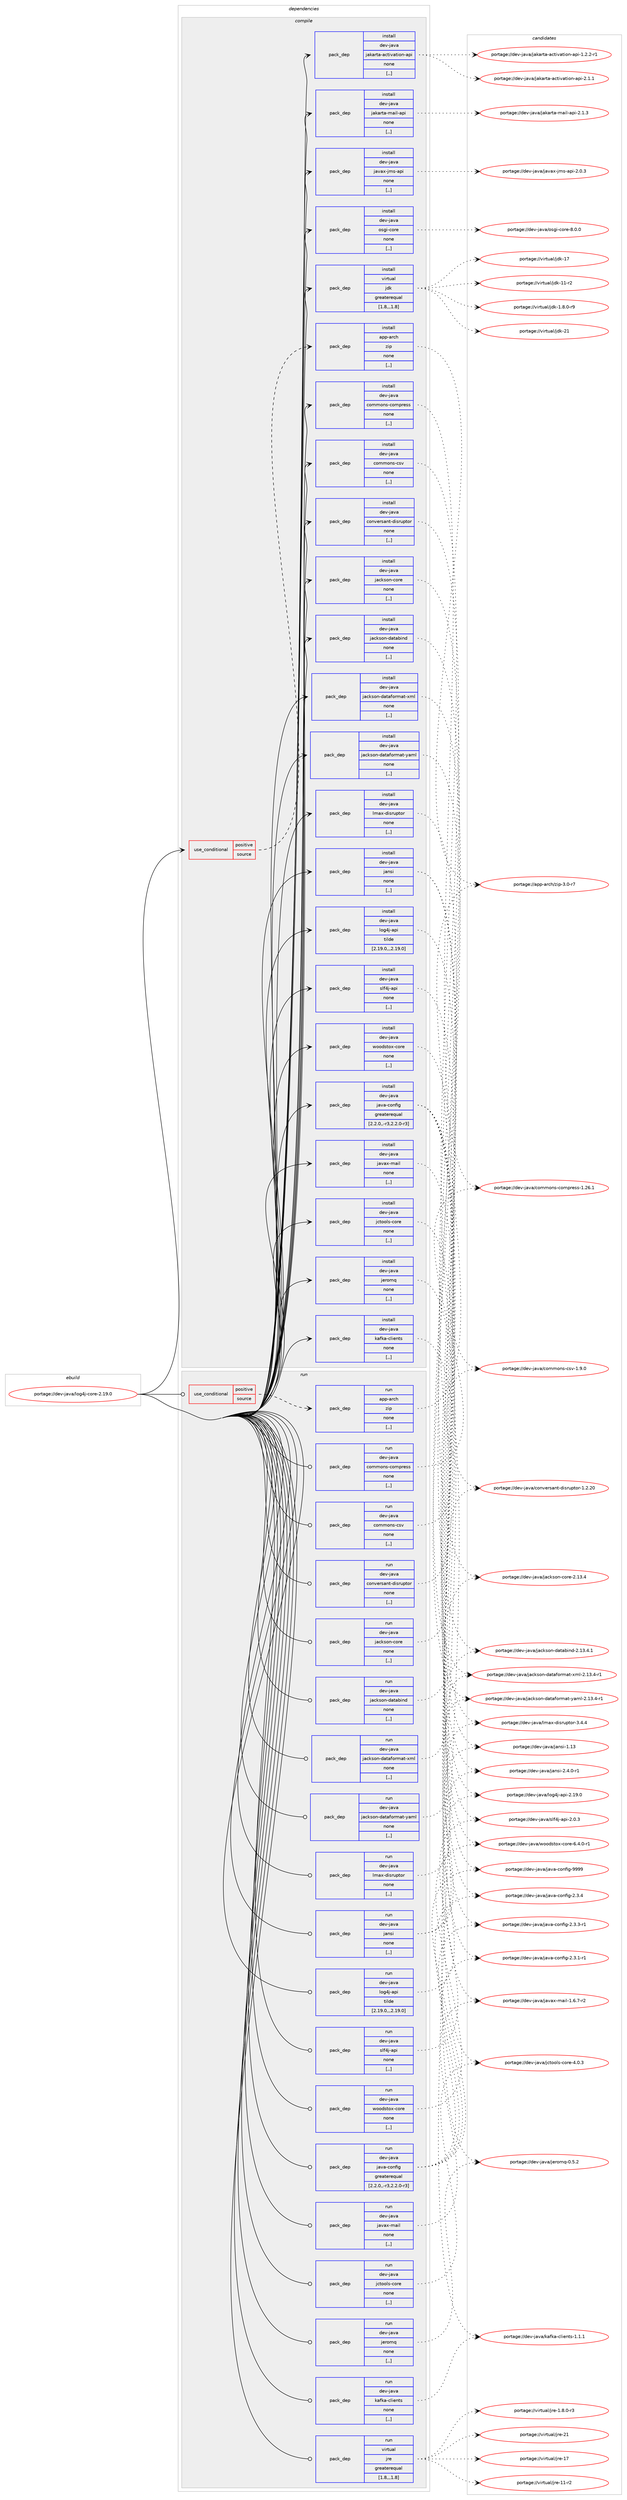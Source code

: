 digraph prolog {

# *************
# Graph options
# *************

newrank=true;
concentrate=true;
compound=true;
graph [rankdir=LR,fontname=Helvetica,fontsize=10,ranksep=1.5];#, ranksep=2.5, nodesep=0.2];
edge  [arrowhead=vee];
node  [fontname=Helvetica,fontsize=10];

# **********
# The ebuild
# **********

subgraph cluster_leftcol {
color=gray;
rank=same;
label=<<i>ebuild</i>>;
id [label="portage://dev-java/log4j-core-2.19.0", color=red, width=4, href="../dev-java/log4j-core-2.19.0.svg"];
}

# ****************
# The dependencies
# ****************

subgraph cluster_midcol {
color=gray;
label=<<i>dependencies</i>>;
subgraph cluster_compile {
fillcolor="#eeeeee";
style=filled;
label=<<i>compile</i>>;
subgraph cond22058 {
dependency95211 [label=<<TABLE BORDER="0" CELLBORDER="1" CELLSPACING="0" CELLPADDING="4"><TR><TD ROWSPAN="3" CELLPADDING="10">use_conditional</TD></TR><TR><TD>positive</TD></TR><TR><TD>source</TD></TR></TABLE>>, shape=none, color=red];
subgraph pack72108 {
dependency95212 [label=<<TABLE BORDER="0" CELLBORDER="1" CELLSPACING="0" CELLPADDING="4" WIDTH="220"><TR><TD ROWSPAN="6" CELLPADDING="30">pack_dep</TD></TR><TR><TD WIDTH="110">install</TD></TR><TR><TD>app-arch</TD></TR><TR><TD>zip</TD></TR><TR><TD>none</TD></TR><TR><TD>[,,]</TD></TR></TABLE>>, shape=none, color=blue];
}
dependency95211:e -> dependency95212:w [weight=20,style="dashed",arrowhead="vee"];
}
id:e -> dependency95211:w [weight=20,style="solid",arrowhead="vee"];
subgraph pack72109 {
dependency95213 [label=<<TABLE BORDER="0" CELLBORDER="1" CELLSPACING="0" CELLPADDING="4" WIDTH="220"><TR><TD ROWSPAN="6" CELLPADDING="30">pack_dep</TD></TR><TR><TD WIDTH="110">install</TD></TR><TR><TD>dev-java</TD></TR><TR><TD>commons-compress</TD></TR><TR><TD>none</TD></TR><TR><TD>[,,]</TD></TR></TABLE>>, shape=none, color=blue];
}
id:e -> dependency95213:w [weight=20,style="solid",arrowhead="vee"];
subgraph pack72110 {
dependency95214 [label=<<TABLE BORDER="0" CELLBORDER="1" CELLSPACING="0" CELLPADDING="4" WIDTH="220"><TR><TD ROWSPAN="6" CELLPADDING="30">pack_dep</TD></TR><TR><TD WIDTH="110">install</TD></TR><TR><TD>dev-java</TD></TR><TR><TD>commons-csv</TD></TR><TR><TD>none</TD></TR><TR><TD>[,,]</TD></TR></TABLE>>, shape=none, color=blue];
}
id:e -> dependency95214:w [weight=20,style="solid",arrowhead="vee"];
subgraph pack72111 {
dependency95215 [label=<<TABLE BORDER="0" CELLBORDER="1" CELLSPACING="0" CELLPADDING="4" WIDTH="220"><TR><TD ROWSPAN="6" CELLPADDING="30">pack_dep</TD></TR><TR><TD WIDTH="110">install</TD></TR><TR><TD>dev-java</TD></TR><TR><TD>conversant-disruptor</TD></TR><TR><TD>none</TD></TR><TR><TD>[,,]</TD></TR></TABLE>>, shape=none, color=blue];
}
id:e -> dependency95215:w [weight=20,style="solid",arrowhead="vee"];
subgraph pack72112 {
dependency95216 [label=<<TABLE BORDER="0" CELLBORDER="1" CELLSPACING="0" CELLPADDING="4" WIDTH="220"><TR><TD ROWSPAN="6" CELLPADDING="30">pack_dep</TD></TR><TR><TD WIDTH="110">install</TD></TR><TR><TD>dev-java</TD></TR><TR><TD>jackson-core</TD></TR><TR><TD>none</TD></TR><TR><TD>[,,]</TD></TR></TABLE>>, shape=none, color=blue];
}
id:e -> dependency95216:w [weight=20,style="solid",arrowhead="vee"];
subgraph pack72113 {
dependency95217 [label=<<TABLE BORDER="0" CELLBORDER="1" CELLSPACING="0" CELLPADDING="4" WIDTH="220"><TR><TD ROWSPAN="6" CELLPADDING="30">pack_dep</TD></TR><TR><TD WIDTH="110">install</TD></TR><TR><TD>dev-java</TD></TR><TR><TD>jackson-databind</TD></TR><TR><TD>none</TD></TR><TR><TD>[,,]</TD></TR></TABLE>>, shape=none, color=blue];
}
id:e -> dependency95217:w [weight=20,style="solid",arrowhead="vee"];
subgraph pack72114 {
dependency95218 [label=<<TABLE BORDER="0" CELLBORDER="1" CELLSPACING="0" CELLPADDING="4" WIDTH="220"><TR><TD ROWSPAN="6" CELLPADDING="30">pack_dep</TD></TR><TR><TD WIDTH="110">install</TD></TR><TR><TD>dev-java</TD></TR><TR><TD>jackson-dataformat-xml</TD></TR><TR><TD>none</TD></TR><TR><TD>[,,]</TD></TR></TABLE>>, shape=none, color=blue];
}
id:e -> dependency95218:w [weight=20,style="solid",arrowhead="vee"];
subgraph pack72115 {
dependency95219 [label=<<TABLE BORDER="0" CELLBORDER="1" CELLSPACING="0" CELLPADDING="4" WIDTH="220"><TR><TD ROWSPAN="6" CELLPADDING="30">pack_dep</TD></TR><TR><TD WIDTH="110">install</TD></TR><TR><TD>dev-java</TD></TR><TR><TD>jackson-dataformat-yaml</TD></TR><TR><TD>none</TD></TR><TR><TD>[,,]</TD></TR></TABLE>>, shape=none, color=blue];
}
id:e -> dependency95219:w [weight=20,style="solid",arrowhead="vee"];
subgraph pack72116 {
dependency95220 [label=<<TABLE BORDER="0" CELLBORDER="1" CELLSPACING="0" CELLPADDING="4" WIDTH="220"><TR><TD ROWSPAN="6" CELLPADDING="30">pack_dep</TD></TR><TR><TD WIDTH="110">install</TD></TR><TR><TD>dev-java</TD></TR><TR><TD>jakarta-activation-api</TD></TR><TR><TD>none</TD></TR><TR><TD>[,,]</TD></TR></TABLE>>, shape=none, color=blue];
}
id:e -> dependency95220:w [weight=20,style="solid",arrowhead="vee"];
subgraph pack72117 {
dependency95221 [label=<<TABLE BORDER="0" CELLBORDER="1" CELLSPACING="0" CELLPADDING="4" WIDTH="220"><TR><TD ROWSPAN="6" CELLPADDING="30">pack_dep</TD></TR><TR><TD WIDTH="110">install</TD></TR><TR><TD>dev-java</TD></TR><TR><TD>jakarta-mail-api</TD></TR><TR><TD>none</TD></TR><TR><TD>[,,]</TD></TR></TABLE>>, shape=none, color=blue];
}
id:e -> dependency95221:w [weight=20,style="solid",arrowhead="vee"];
subgraph pack72118 {
dependency95222 [label=<<TABLE BORDER="0" CELLBORDER="1" CELLSPACING="0" CELLPADDING="4" WIDTH="220"><TR><TD ROWSPAN="6" CELLPADDING="30">pack_dep</TD></TR><TR><TD WIDTH="110">install</TD></TR><TR><TD>dev-java</TD></TR><TR><TD>jansi</TD></TR><TR><TD>none</TD></TR><TR><TD>[,,]</TD></TR></TABLE>>, shape=none, color=blue];
}
id:e -> dependency95222:w [weight=20,style="solid",arrowhead="vee"];
subgraph pack72119 {
dependency95223 [label=<<TABLE BORDER="0" CELLBORDER="1" CELLSPACING="0" CELLPADDING="4" WIDTH="220"><TR><TD ROWSPAN="6" CELLPADDING="30">pack_dep</TD></TR><TR><TD WIDTH="110">install</TD></TR><TR><TD>dev-java</TD></TR><TR><TD>java-config</TD></TR><TR><TD>greaterequal</TD></TR><TR><TD>[2.2.0,,-r3,2.2.0-r3]</TD></TR></TABLE>>, shape=none, color=blue];
}
id:e -> dependency95223:w [weight=20,style="solid",arrowhead="vee"];
subgraph pack72120 {
dependency95224 [label=<<TABLE BORDER="0" CELLBORDER="1" CELLSPACING="0" CELLPADDING="4" WIDTH="220"><TR><TD ROWSPAN="6" CELLPADDING="30">pack_dep</TD></TR><TR><TD WIDTH="110">install</TD></TR><TR><TD>dev-java</TD></TR><TR><TD>javax-jms-api</TD></TR><TR><TD>none</TD></TR><TR><TD>[,,]</TD></TR></TABLE>>, shape=none, color=blue];
}
id:e -> dependency95224:w [weight=20,style="solid",arrowhead="vee"];
subgraph pack72121 {
dependency95225 [label=<<TABLE BORDER="0" CELLBORDER="1" CELLSPACING="0" CELLPADDING="4" WIDTH="220"><TR><TD ROWSPAN="6" CELLPADDING="30">pack_dep</TD></TR><TR><TD WIDTH="110">install</TD></TR><TR><TD>dev-java</TD></TR><TR><TD>javax-mail</TD></TR><TR><TD>none</TD></TR><TR><TD>[,,]</TD></TR></TABLE>>, shape=none, color=blue];
}
id:e -> dependency95225:w [weight=20,style="solid",arrowhead="vee"];
subgraph pack72122 {
dependency95226 [label=<<TABLE BORDER="0" CELLBORDER="1" CELLSPACING="0" CELLPADDING="4" WIDTH="220"><TR><TD ROWSPAN="6" CELLPADDING="30">pack_dep</TD></TR><TR><TD WIDTH="110">install</TD></TR><TR><TD>dev-java</TD></TR><TR><TD>jctools-core</TD></TR><TR><TD>none</TD></TR><TR><TD>[,,]</TD></TR></TABLE>>, shape=none, color=blue];
}
id:e -> dependency95226:w [weight=20,style="solid",arrowhead="vee"];
subgraph pack72123 {
dependency95227 [label=<<TABLE BORDER="0" CELLBORDER="1" CELLSPACING="0" CELLPADDING="4" WIDTH="220"><TR><TD ROWSPAN="6" CELLPADDING="30">pack_dep</TD></TR><TR><TD WIDTH="110">install</TD></TR><TR><TD>dev-java</TD></TR><TR><TD>jeromq</TD></TR><TR><TD>none</TD></TR><TR><TD>[,,]</TD></TR></TABLE>>, shape=none, color=blue];
}
id:e -> dependency95227:w [weight=20,style="solid",arrowhead="vee"];
subgraph pack72124 {
dependency95228 [label=<<TABLE BORDER="0" CELLBORDER="1" CELLSPACING="0" CELLPADDING="4" WIDTH="220"><TR><TD ROWSPAN="6" CELLPADDING="30">pack_dep</TD></TR><TR><TD WIDTH="110">install</TD></TR><TR><TD>dev-java</TD></TR><TR><TD>kafka-clients</TD></TR><TR><TD>none</TD></TR><TR><TD>[,,]</TD></TR></TABLE>>, shape=none, color=blue];
}
id:e -> dependency95228:w [weight=20,style="solid",arrowhead="vee"];
subgraph pack72125 {
dependency95229 [label=<<TABLE BORDER="0" CELLBORDER="1" CELLSPACING="0" CELLPADDING="4" WIDTH="220"><TR><TD ROWSPAN="6" CELLPADDING="30">pack_dep</TD></TR><TR><TD WIDTH="110">install</TD></TR><TR><TD>dev-java</TD></TR><TR><TD>lmax-disruptor</TD></TR><TR><TD>none</TD></TR><TR><TD>[,,]</TD></TR></TABLE>>, shape=none, color=blue];
}
id:e -> dependency95229:w [weight=20,style="solid",arrowhead="vee"];
subgraph pack72126 {
dependency95230 [label=<<TABLE BORDER="0" CELLBORDER="1" CELLSPACING="0" CELLPADDING="4" WIDTH="220"><TR><TD ROWSPAN="6" CELLPADDING="30">pack_dep</TD></TR><TR><TD WIDTH="110">install</TD></TR><TR><TD>dev-java</TD></TR><TR><TD>log4j-api</TD></TR><TR><TD>tilde</TD></TR><TR><TD>[2.19.0,,,2.19.0]</TD></TR></TABLE>>, shape=none, color=blue];
}
id:e -> dependency95230:w [weight=20,style="solid",arrowhead="vee"];
subgraph pack72127 {
dependency95231 [label=<<TABLE BORDER="0" CELLBORDER="1" CELLSPACING="0" CELLPADDING="4" WIDTH="220"><TR><TD ROWSPAN="6" CELLPADDING="30">pack_dep</TD></TR><TR><TD WIDTH="110">install</TD></TR><TR><TD>dev-java</TD></TR><TR><TD>osgi-core</TD></TR><TR><TD>none</TD></TR><TR><TD>[,,]</TD></TR></TABLE>>, shape=none, color=blue];
}
id:e -> dependency95231:w [weight=20,style="solid",arrowhead="vee"];
subgraph pack72128 {
dependency95232 [label=<<TABLE BORDER="0" CELLBORDER="1" CELLSPACING="0" CELLPADDING="4" WIDTH="220"><TR><TD ROWSPAN="6" CELLPADDING="30">pack_dep</TD></TR><TR><TD WIDTH="110">install</TD></TR><TR><TD>dev-java</TD></TR><TR><TD>slf4j-api</TD></TR><TR><TD>none</TD></TR><TR><TD>[,,]</TD></TR></TABLE>>, shape=none, color=blue];
}
id:e -> dependency95232:w [weight=20,style="solid",arrowhead="vee"];
subgraph pack72129 {
dependency95233 [label=<<TABLE BORDER="0" CELLBORDER="1" CELLSPACING="0" CELLPADDING="4" WIDTH="220"><TR><TD ROWSPAN="6" CELLPADDING="30">pack_dep</TD></TR><TR><TD WIDTH="110">install</TD></TR><TR><TD>dev-java</TD></TR><TR><TD>woodstox-core</TD></TR><TR><TD>none</TD></TR><TR><TD>[,,]</TD></TR></TABLE>>, shape=none, color=blue];
}
id:e -> dependency95233:w [weight=20,style="solid",arrowhead="vee"];
subgraph pack72130 {
dependency95234 [label=<<TABLE BORDER="0" CELLBORDER="1" CELLSPACING="0" CELLPADDING="4" WIDTH="220"><TR><TD ROWSPAN="6" CELLPADDING="30">pack_dep</TD></TR><TR><TD WIDTH="110">install</TD></TR><TR><TD>virtual</TD></TR><TR><TD>jdk</TD></TR><TR><TD>greaterequal</TD></TR><TR><TD>[1.8,,,1.8]</TD></TR></TABLE>>, shape=none, color=blue];
}
id:e -> dependency95234:w [weight=20,style="solid",arrowhead="vee"];
}
subgraph cluster_compileandrun {
fillcolor="#eeeeee";
style=filled;
label=<<i>compile and run</i>>;
}
subgraph cluster_run {
fillcolor="#eeeeee";
style=filled;
label=<<i>run</i>>;
subgraph cond22059 {
dependency95235 [label=<<TABLE BORDER="0" CELLBORDER="1" CELLSPACING="0" CELLPADDING="4"><TR><TD ROWSPAN="3" CELLPADDING="10">use_conditional</TD></TR><TR><TD>positive</TD></TR><TR><TD>source</TD></TR></TABLE>>, shape=none, color=red];
subgraph pack72131 {
dependency95236 [label=<<TABLE BORDER="0" CELLBORDER="1" CELLSPACING="0" CELLPADDING="4" WIDTH="220"><TR><TD ROWSPAN="6" CELLPADDING="30">pack_dep</TD></TR><TR><TD WIDTH="110">run</TD></TR><TR><TD>app-arch</TD></TR><TR><TD>zip</TD></TR><TR><TD>none</TD></TR><TR><TD>[,,]</TD></TR></TABLE>>, shape=none, color=blue];
}
dependency95235:e -> dependency95236:w [weight=20,style="dashed",arrowhead="vee"];
}
id:e -> dependency95235:w [weight=20,style="solid",arrowhead="odot"];
subgraph pack72132 {
dependency95237 [label=<<TABLE BORDER="0" CELLBORDER="1" CELLSPACING="0" CELLPADDING="4" WIDTH="220"><TR><TD ROWSPAN="6" CELLPADDING="30">pack_dep</TD></TR><TR><TD WIDTH="110">run</TD></TR><TR><TD>dev-java</TD></TR><TR><TD>commons-compress</TD></TR><TR><TD>none</TD></TR><TR><TD>[,,]</TD></TR></TABLE>>, shape=none, color=blue];
}
id:e -> dependency95237:w [weight=20,style="solid",arrowhead="odot"];
subgraph pack72133 {
dependency95238 [label=<<TABLE BORDER="0" CELLBORDER="1" CELLSPACING="0" CELLPADDING="4" WIDTH="220"><TR><TD ROWSPAN="6" CELLPADDING="30">pack_dep</TD></TR><TR><TD WIDTH="110">run</TD></TR><TR><TD>dev-java</TD></TR><TR><TD>commons-csv</TD></TR><TR><TD>none</TD></TR><TR><TD>[,,]</TD></TR></TABLE>>, shape=none, color=blue];
}
id:e -> dependency95238:w [weight=20,style="solid",arrowhead="odot"];
subgraph pack72134 {
dependency95239 [label=<<TABLE BORDER="0" CELLBORDER="1" CELLSPACING="0" CELLPADDING="4" WIDTH="220"><TR><TD ROWSPAN="6" CELLPADDING="30">pack_dep</TD></TR><TR><TD WIDTH="110">run</TD></TR><TR><TD>dev-java</TD></TR><TR><TD>conversant-disruptor</TD></TR><TR><TD>none</TD></TR><TR><TD>[,,]</TD></TR></TABLE>>, shape=none, color=blue];
}
id:e -> dependency95239:w [weight=20,style="solid",arrowhead="odot"];
subgraph pack72135 {
dependency95240 [label=<<TABLE BORDER="0" CELLBORDER="1" CELLSPACING="0" CELLPADDING="4" WIDTH="220"><TR><TD ROWSPAN="6" CELLPADDING="30">pack_dep</TD></TR><TR><TD WIDTH="110">run</TD></TR><TR><TD>dev-java</TD></TR><TR><TD>jackson-core</TD></TR><TR><TD>none</TD></TR><TR><TD>[,,]</TD></TR></TABLE>>, shape=none, color=blue];
}
id:e -> dependency95240:w [weight=20,style="solid",arrowhead="odot"];
subgraph pack72136 {
dependency95241 [label=<<TABLE BORDER="0" CELLBORDER="1" CELLSPACING="0" CELLPADDING="4" WIDTH="220"><TR><TD ROWSPAN="6" CELLPADDING="30">pack_dep</TD></TR><TR><TD WIDTH="110">run</TD></TR><TR><TD>dev-java</TD></TR><TR><TD>jackson-databind</TD></TR><TR><TD>none</TD></TR><TR><TD>[,,]</TD></TR></TABLE>>, shape=none, color=blue];
}
id:e -> dependency95241:w [weight=20,style="solid",arrowhead="odot"];
subgraph pack72137 {
dependency95242 [label=<<TABLE BORDER="0" CELLBORDER="1" CELLSPACING="0" CELLPADDING="4" WIDTH="220"><TR><TD ROWSPAN="6" CELLPADDING="30">pack_dep</TD></TR><TR><TD WIDTH="110">run</TD></TR><TR><TD>dev-java</TD></TR><TR><TD>jackson-dataformat-xml</TD></TR><TR><TD>none</TD></TR><TR><TD>[,,]</TD></TR></TABLE>>, shape=none, color=blue];
}
id:e -> dependency95242:w [weight=20,style="solid",arrowhead="odot"];
subgraph pack72138 {
dependency95243 [label=<<TABLE BORDER="0" CELLBORDER="1" CELLSPACING="0" CELLPADDING="4" WIDTH="220"><TR><TD ROWSPAN="6" CELLPADDING="30">pack_dep</TD></TR><TR><TD WIDTH="110">run</TD></TR><TR><TD>dev-java</TD></TR><TR><TD>jackson-dataformat-yaml</TD></TR><TR><TD>none</TD></TR><TR><TD>[,,]</TD></TR></TABLE>>, shape=none, color=blue];
}
id:e -> dependency95243:w [weight=20,style="solid",arrowhead="odot"];
subgraph pack72139 {
dependency95244 [label=<<TABLE BORDER="0" CELLBORDER="1" CELLSPACING="0" CELLPADDING="4" WIDTH="220"><TR><TD ROWSPAN="6" CELLPADDING="30">pack_dep</TD></TR><TR><TD WIDTH="110">run</TD></TR><TR><TD>dev-java</TD></TR><TR><TD>jansi</TD></TR><TR><TD>none</TD></TR><TR><TD>[,,]</TD></TR></TABLE>>, shape=none, color=blue];
}
id:e -> dependency95244:w [weight=20,style="solid",arrowhead="odot"];
subgraph pack72140 {
dependency95245 [label=<<TABLE BORDER="0" CELLBORDER="1" CELLSPACING="0" CELLPADDING="4" WIDTH="220"><TR><TD ROWSPAN="6" CELLPADDING="30">pack_dep</TD></TR><TR><TD WIDTH="110">run</TD></TR><TR><TD>dev-java</TD></TR><TR><TD>java-config</TD></TR><TR><TD>greaterequal</TD></TR><TR><TD>[2.2.0,,-r3,2.2.0-r3]</TD></TR></TABLE>>, shape=none, color=blue];
}
id:e -> dependency95245:w [weight=20,style="solid",arrowhead="odot"];
subgraph pack72141 {
dependency95246 [label=<<TABLE BORDER="0" CELLBORDER="1" CELLSPACING="0" CELLPADDING="4" WIDTH="220"><TR><TD ROWSPAN="6" CELLPADDING="30">pack_dep</TD></TR><TR><TD WIDTH="110">run</TD></TR><TR><TD>dev-java</TD></TR><TR><TD>javax-mail</TD></TR><TR><TD>none</TD></TR><TR><TD>[,,]</TD></TR></TABLE>>, shape=none, color=blue];
}
id:e -> dependency95246:w [weight=20,style="solid",arrowhead="odot"];
subgraph pack72142 {
dependency95247 [label=<<TABLE BORDER="0" CELLBORDER="1" CELLSPACING="0" CELLPADDING="4" WIDTH="220"><TR><TD ROWSPAN="6" CELLPADDING="30">pack_dep</TD></TR><TR><TD WIDTH="110">run</TD></TR><TR><TD>dev-java</TD></TR><TR><TD>jctools-core</TD></TR><TR><TD>none</TD></TR><TR><TD>[,,]</TD></TR></TABLE>>, shape=none, color=blue];
}
id:e -> dependency95247:w [weight=20,style="solid",arrowhead="odot"];
subgraph pack72143 {
dependency95248 [label=<<TABLE BORDER="0" CELLBORDER="1" CELLSPACING="0" CELLPADDING="4" WIDTH="220"><TR><TD ROWSPAN="6" CELLPADDING="30">pack_dep</TD></TR><TR><TD WIDTH="110">run</TD></TR><TR><TD>dev-java</TD></TR><TR><TD>jeromq</TD></TR><TR><TD>none</TD></TR><TR><TD>[,,]</TD></TR></TABLE>>, shape=none, color=blue];
}
id:e -> dependency95248:w [weight=20,style="solid",arrowhead="odot"];
subgraph pack72144 {
dependency95249 [label=<<TABLE BORDER="0" CELLBORDER="1" CELLSPACING="0" CELLPADDING="4" WIDTH="220"><TR><TD ROWSPAN="6" CELLPADDING="30">pack_dep</TD></TR><TR><TD WIDTH="110">run</TD></TR><TR><TD>dev-java</TD></TR><TR><TD>kafka-clients</TD></TR><TR><TD>none</TD></TR><TR><TD>[,,]</TD></TR></TABLE>>, shape=none, color=blue];
}
id:e -> dependency95249:w [weight=20,style="solid",arrowhead="odot"];
subgraph pack72145 {
dependency95250 [label=<<TABLE BORDER="0" CELLBORDER="1" CELLSPACING="0" CELLPADDING="4" WIDTH="220"><TR><TD ROWSPAN="6" CELLPADDING="30">pack_dep</TD></TR><TR><TD WIDTH="110">run</TD></TR><TR><TD>dev-java</TD></TR><TR><TD>lmax-disruptor</TD></TR><TR><TD>none</TD></TR><TR><TD>[,,]</TD></TR></TABLE>>, shape=none, color=blue];
}
id:e -> dependency95250:w [weight=20,style="solid",arrowhead="odot"];
subgraph pack72146 {
dependency95251 [label=<<TABLE BORDER="0" CELLBORDER="1" CELLSPACING="0" CELLPADDING="4" WIDTH="220"><TR><TD ROWSPAN="6" CELLPADDING="30">pack_dep</TD></TR><TR><TD WIDTH="110">run</TD></TR><TR><TD>dev-java</TD></TR><TR><TD>log4j-api</TD></TR><TR><TD>tilde</TD></TR><TR><TD>[2.19.0,,,2.19.0]</TD></TR></TABLE>>, shape=none, color=blue];
}
id:e -> dependency95251:w [weight=20,style="solid",arrowhead="odot"];
subgraph pack72147 {
dependency95252 [label=<<TABLE BORDER="0" CELLBORDER="1" CELLSPACING="0" CELLPADDING="4" WIDTH="220"><TR><TD ROWSPAN="6" CELLPADDING="30">pack_dep</TD></TR><TR><TD WIDTH="110">run</TD></TR><TR><TD>dev-java</TD></TR><TR><TD>slf4j-api</TD></TR><TR><TD>none</TD></TR><TR><TD>[,,]</TD></TR></TABLE>>, shape=none, color=blue];
}
id:e -> dependency95252:w [weight=20,style="solid",arrowhead="odot"];
subgraph pack72148 {
dependency95253 [label=<<TABLE BORDER="0" CELLBORDER="1" CELLSPACING="0" CELLPADDING="4" WIDTH="220"><TR><TD ROWSPAN="6" CELLPADDING="30">pack_dep</TD></TR><TR><TD WIDTH="110">run</TD></TR><TR><TD>dev-java</TD></TR><TR><TD>woodstox-core</TD></TR><TR><TD>none</TD></TR><TR><TD>[,,]</TD></TR></TABLE>>, shape=none, color=blue];
}
id:e -> dependency95253:w [weight=20,style="solid",arrowhead="odot"];
subgraph pack72149 {
dependency95254 [label=<<TABLE BORDER="0" CELLBORDER="1" CELLSPACING="0" CELLPADDING="4" WIDTH="220"><TR><TD ROWSPAN="6" CELLPADDING="30">pack_dep</TD></TR><TR><TD WIDTH="110">run</TD></TR><TR><TD>virtual</TD></TR><TR><TD>jre</TD></TR><TR><TD>greaterequal</TD></TR><TR><TD>[1.8,,,1.8]</TD></TR></TABLE>>, shape=none, color=blue];
}
id:e -> dependency95254:w [weight=20,style="solid",arrowhead="odot"];
}
}

# **************
# The candidates
# **************

subgraph cluster_choices {
rank=same;
color=gray;
label=<<i>candidates</i>>;

subgraph choice72108 {
color=black;
nodesep=1;
choice9711211245971149910447122105112455146484511455 [label="portage://app-arch/zip-3.0-r7", color=red, width=4,href="../app-arch/zip-3.0-r7.svg"];
dependency95212:e -> choice9711211245971149910447122105112455146484511455:w [style=dotted,weight="100"];
}
subgraph choice72109 {
color=black;
nodesep=1;
choice1001011184510697118974799111109109111110115459911110911211410111511545494650544649 [label="portage://dev-java/commons-compress-1.26.1", color=red, width=4,href="../dev-java/commons-compress-1.26.1.svg"];
dependency95213:e -> choice1001011184510697118974799111109109111110115459911110911211410111511545494650544649:w [style=dotted,weight="100"];
}
subgraph choice72110 {
color=black;
nodesep=1;
choice10010111845106971189747991111091091111101154599115118454946574648 [label="portage://dev-java/commons-csv-1.9.0", color=red, width=4,href="../dev-java/commons-csv-1.9.0.svg"];
dependency95214:e -> choice10010111845106971189747991111091091111101154599115118454946574648:w [style=dotted,weight="100"];
}
subgraph choice72111 {
color=black;
nodesep=1;
choice1001011184510697118974799111110118101114115971101164510010511511411711211611111445494650465048 [label="portage://dev-java/conversant-disruptor-1.2.20", color=red, width=4,href="../dev-java/conversant-disruptor-1.2.20.svg"];
dependency95215:e -> choice1001011184510697118974799111110118101114115971101164510010511511411711211611111445494650465048:w [style=dotted,weight="100"];
}
subgraph choice72112 {
color=black;
nodesep=1;
choice100101118451069711897471069799107115111110459911111410145504649514652 [label="portage://dev-java/jackson-core-2.13.4", color=red, width=4,href="../dev-java/jackson-core-2.13.4.svg"];
dependency95216:e -> choice100101118451069711897471069799107115111110459911111410145504649514652:w [style=dotted,weight="100"];
}
subgraph choice72113 {
color=black;
nodesep=1;
choice10010111845106971189747106979910711511111045100971169798105110100455046495146524649 [label="portage://dev-java/jackson-databind-2.13.4.1", color=red, width=4,href="../dev-java/jackson-databind-2.13.4.1.svg"];
dependency95217:e -> choice10010111845106971189747106979910711511111045100971169798105110100455046495146524649:w [style=dotted,weight="100"];
}
subgraph choice72114 {
color=black;
nodesep=1;
choice1001011184510697118974710697991071151111104510097116971021111141099711645120109108455046495146524511449 [label="portage://dev-java/jackson-dataformat-xml-2.13.4-r1", color=red, width=4,href="../dev-java/jackson-dataformat-xml-2.13.4-r1.svg"];
dependency95218:e -> choice1001011184510697118974710697991071151111104510097116971021111141099711645120109108455046495146524511449:w [style=dotted,weight="100"];
}
subgraph choice72115 {
color=black;
nodesep=1;
choice100101118451069711897471069799107115111110451009711697102111114109971164512197109108455046495146524511449 [label="portage://dev-java/jackson-dataformat-yaml-2.13.4-r1", color=red, width=4,href="../dev-java/jackson-dataformat-yaml-2.13.4-r1.svg"];
dependency95219:e -> choice100101118451069711897471069799107115111110451009711697102111114109971164512197109108455046495146524511449:w [style=dotted,weight="100"];
}
subgraph choice72116 {
color=black;
nodesep=1;
choice10010111845106971189747106971079711411697459799116105118971161051111104597112105455046494649 [label="portage://dev-java/jakarta-activation-api-2.1.1", color=red, width=4,href="../dev-java/jakarta-activation-api-2.1.1.svg"];
choice100101118451069711897471069710797114116974597991161051189711610511111045971121054549465046504511449 [label="portage://dev-java/jakarta-activation-api-1.2.2-r1", color=red, width=4,href="../dev-java/jakarta-activation-api-1.2.2-r1.svg"];
dependency95220:e -> choice10010111845106971189747106971079711411697459799116105118971161051111104597112105455046494649:w [style=dotted,weight="100"];
dependency95220:e -> choice100101118451069711897471069710797114116974597991161051189711610511111045971121054549465046504511449:w [style=dotted,weight="100"];
}
subgraph choice72117 {
color=black;
nodesep=1;
choice1001011184510697118974710697107971141169745109971051084597112105455046494651 [label="portage://dev-java/jakarta-mail-api-2.1.3", color=red, width=4,href="../dev-java/jakarta-mail-api-2.1.3.svg"];
dependency95221:e -> choice1001011184510697118974710697107971141169745109971051084597112105455046494651:w [style=dotted,weight="100"];
}
subgraph choice72118 {
color=black;
nodesep=1;
choice10010111845106971189747106971101151054550465246484511449 [label="portage://dev-java/jansi-2.4.0-r1", color=red, width=4,href="../dev-java/jansi-2.4.0-r1.svg"];
choice10010111845106971189747106971101151054549464951 [label="portage://dev-java/jansi-1.13", color=red, width=4,href="../dev-java/jansi-1.13.svg"];
dependency95222:e -> choice10010111845106971189747106971101151054550465246484511449:w [style=dotted,weight="100"];
dependency95222:e -> choice10010111845106971189747106971101151054549464951:w [style=dotted,weight="100"];
}
subgraph choice72119 {
color=black;
nodesep=1;
choice10010111845106971189747106971189745991111101021051034557575757 [label="portage://dev-java/java-config-9999", color=red, width=4,href="../dev-java/java-config-9999.svg"];
choice1001011184510697118974710697118974599111110102105103455046514652 [label="portage://dev-java/java-config-2.3.4", color=red, width=4,href="../dev-java/java-config-2.3.4.svg"];
choice10010111845106971189747106971189745991111101021051034550465146514511449 [label="portage://dev-java/java-config-2.3.3-r1", color=red, width=4,href="../dev-java/java-config-2.3.3-r1.svg"];
choice10010111845106971189747106971189745991111101021051034550465146494511449 [label="portage://dev-java/java-config-2.3.1-r1", color=red, width=4,href="../dev-java/java-config-2.3.1-r1.svg"];
dependency95223:e -> choice10010111845106971189747106971189745991111101021051034557575757:w [style=dotted,weight="100"];
dependency95223:e -> choice1001011184510697118974710697118974599111110102105103455046514652:w [style=dotted,weight="100"];
dependency95223:e -> choice10010111845106971189747106971189745991111101021051034550465146514511449:w [style=dotted,weight="100"];
dependency95223:e -> choice10010111845106971189747106971189745991111101021051034550465146494511449:w [style=dotted,weight="100"];
}
subgraph choice72120 {
color=black;
nodesep=1;
choice100101118451069711897471069711897120451061091154597112105455046484651 [label="portage://dev-java/javax-jms-api-2.0.3", color=red, width=4,href="../dev-java/javax-jms-api-2.0.3.svg"];
dependency95224:e -> choice100101118451069711897471069711897120451061091154597112105455046484651:w [style=dotted,weight="100"];
}
subgraph choice72121 {
color=black;
nodesep=1;
choice10010111845106971189747106971189712045109971051084549465446554511450 [label="portage://dev-java/javax-mail-1.6.7-r2", color=red, width=4,href="../dev-java/javax-mail-1.6.7-r2.svg"];
dependency95225:e -> choice10010111845106971189747106971189712045109971051084549465446554511450:w [style=dotted,weight="100"];
}
subgraph choice72122 {
color=black;
nodesep=1;
choice10010111845106971189747106991161111111081154599111114101455246484651 [label="portage://dev-java/jctools-core-4.0.3", color=red, width=4,href="../dev-java/jctools-core-4.0.3.svg"];
dependency95226:e -> choice10010111845106971189747106991161111111081154599111114101455246484651:w [style=dotted,weight="100"];
}
subgraph choice72123 {
color=black;
nodesep=1;
choice10010111845106971189747106101114111109113454846534650 [label="portage://dev-java/jeromq-0.5.2", color=red, width=4,href="../dev-java/jeromq-0.5.2.svg"];
dependency95227:e -> choice10010111845106971189747106101114111109113454846534650:w [style=dotted,weight="100"];
}
subgraph choice72124 {
color=black;
nodesep=1;
choice1001011184510697118974710797102107974599108105101110116115454946494649 [label="portage://dev-java/kafka-clients-1.1.1", color=red, width=4,href="../dev-java/kafka-clients-1.1.1.svg"];
dependency95228:e -> choice1001011184510697118974710797102107974599108105101110116115454946494649:w [style=dotted,weight="100"];
}
subgraph choice72125 {
color=black;
nodesep=1;
choice100101118451069711897471081099712045100105115114117112116111114455146524652 [label="portage://dev-java/lmax-disruptor-3.4.4", color=red, width=4,href="../dev-java/lmax-disruptor-3.4.4.svg"];
dependency95229:e -> choice100101118451069711897471081099712045100105115114117112116111114455146524652:w [style=dotted,weight="100"];
}
subgraph choice72126 {
color=black;
nodesep=1;
choice1001011184510697118974710811110352106459711210545504649574648 [label="portage://dev-java/log4j-api-2.19.0", color=red, width=4,href="../dev-java/log4j-api-2.19.0.svg"];
dependency95230:e -> choice1001011184510697118974710811110352106459711210545504649574648:w [style=dotted,weight="100"];
}
subgraph choice72127 {
color=black;
nodesep=1;
choice100101118451069711897471111151031054599111114101455646484648 [label="portage://dev-java/osgi-core-8.0.0", color=red, width=4,href="../dev-java/osgi-core-8.0.0.svg"];
dependency95231:e -> choice100101118451069711897471111151031054599111114101455646484648:w [style=dotted,weight="100"];
}
subgraph choice72128 {
color=black;
nodesep=1;
choice10010111845106971189747115108102521064597112105455046484651 [label="portage://dev-java/slf4j-api-2.0.3", color=red, width=4,href="../dev-java/slf4j-api-2.0.3.svg"];
dependency95232:e -> choice10010111845106971189747115108102521064597112105455046484651:w [style=dotted,weight="100"];
}
subgraph choice72129 {
color=black;
nodesep=1;
choice1001011184510697118974711911111110011511611112045991111141014554465246484511449 [label="portage://dev-java/woodstox-core-6.4.0-r1", color=red, width=4,href="../dev-java/woodstox-core-6.4.0-r1.svg"];
dependency95233:e -> choice1001011184510697118974711911111110011511611112045991111141014554465246484511449:w [style=dotted,weight="100"];
}
subgraph choice72130 {
color=black;
nodesep=1;
choice1181051141161179710847106100107455049 [label="portage://virtual/jdk-21", color=red, width=4,href="../virtual/jdk-21.svg"];
choice1181051141161179710847106100107454955 [label="portage://virtual/jdk-17", color=red, width=4,href="../virtual/jdk-17.svg"];
choice11810511411611797108471061001074549494511450 [label="portage://virtual/jdk-11-r2", color=red, width=4,href="../virtual/jdk-11-r2.svg"];
choice11810511411611797108471061001074549465646484511457 [label="portage://virtual/jdk-1.8.0-r9", color=red, width=4,href="../virtual/jdk-1.8.0-r9.svg"];
dependency95234:e -> choice1181051141161179710847106100107455049:w [style=dotted,weight="100"];
dependency95234:e -> choice1181051141161179710847106100107454955:w [style=dotted,weight="100"];
dependency95234:e -> choice11810511411611797108471061001074549494511450:w [style=dotted,weight="100"];
dependency95234:e -> choice11810511411611797108471061001074549465646484511457:w [style=dotted,weight="100"];
}
subgraph choice72131 {
color=black;
nodesep=1;
choice9711211245971149910447122105112455146484511455 [label="portage://app-arch/zip-3.0-r7", color=red, width=4,href="../app-arch/zip-3.0-r7.svg"];
dependency95236:e -> choice9711211245971149910447122105112455146484511455:w [style=dotted,weight="100"];
}
subgraph choice72132 {
color=black;
nodesep=1;
choice1001011184510697118974799111109109111110115459911110911211410111511545494650544649 [label="portage://dev-java/commons-compress-1.26.1", color=red, width=4,href="../dev-java/commons-compress-1.26.1.svg"];
dependency95237:e -> choice1001011184510697118974799111109109111110115459911110911211410111511545494650544649:w [style=dotted,weight="100"];
}
subgraph choice72133 {
color=black;
nodesep=1;
choice10010111845106971189747991111091091111101154599115118454946574648 [label="portage://dev-java/commons-csv-1.9.0", color=red, width=4,href="../dev-java/commons-csv-1.9.0.svg"];
dependency95238:e -> choice10010111845106971189747991111091091111101154599115118454946574648:w [style=dotted,weight="100"];
}
subgraph choice72134 {
color=black;
nodesep=1;
choice1001011184510697118974799111110118101114115971101164510010511511411711211611111445494650465048 [label="portage://dev-java/conversant-disruptor-1.2.20", color=red, width=4,href="../dev-java/conversant-disruptor-1.2.20.svg"];
dependency95239:e -> choice1001011184510697118974799111110118101114115971101164510010511511411711211611111445494650465048:w [style=dotted,weight="100"];
}
subgraph choice72135 {
color=black;
nodesep=1;
choice100101118451069711897471069799107115111110459911111410145504649514652 [label="portage://dev-java/jackson-core-2.13.4", color=red, width=4,href="../dev-java/jackson-core-2.13.4.svg"];
dependency95240:e -> choice100101118451069711897471069799107115111110459911111410145504649514652:w [style=dotted,weight="100"];
}
subgraph choice72136 {
color=black;
nodesep=1;
choice10010111845106971189747106979910711511111045100971169798105110100455046495146524649 [label="portage://dev-java/jackson-databind-2.13.4.1", color=red, width=4,href="../dev-java/jackson-databind-2.13.4.1.svg"];
dependency95241:e -> choice10010111845106971189747106979910711511111045100971169798105110100455046495146524649:w [style=dotted,weight="100"];
}
subgraph choice72137 {
color=black;
nodesep=1;
choice1001011184510697118974710697991071151111104510097116971021111141099711645120109108455046495146524511449 [label="portage://dev-java/jackson-dataformat-xml-2.13.4-r1", color=red, width=4,href="../dev-java/jackson-dataformat-xml-2.13.4-r1.svg"];
dependency95242:e -> choice1001011184510697118974710697991071151111104510097116971021111141099711645120109108455046495146524511449:w [style=dotted,weight="100"];
}
subgraph choice72138 {
color=black;
nodesep=1;
choice100101118451069711897471069799107115111110451009711697102111114109971164512197109108455046495146524511449 [label="portage://dev-java/jackson-dataformat-yaml-2.13.4-r1", color=red, width=4,href="../dev-java/jackson-dataformat-yaml-2.13.4-r1.svg"];
dependency95243:e -> choice100101118451069711897471069799107115111110451009711697102111114109971164512197109108455046495146524511449:w [style=dotted,weight="100"];
}
subgraph choice72139 {
color=black;
nodesep=1;
choice10010111845106971189747106971101151054550465246484511449 [label="portage://dev-java/jansi-2.4.0-r1", color=red, width=4,href="../dev-java/jansi-2.4.0-r1.svg"];
choice10010111845106971189747106971101151054549464951 [label="portage://dev-java/jansi-1.13", color=red, width=4,href="../dev-java/jansi-1.13.svg"];
dependency95244:e -> choice10010111845106971189747106971101151054550465246484511449:w [style=dotted,weight="100"];
dependency95244:e -> choice10010111845106971189747106971101151054549464951:w [style=dotted,weight="100"];
}
subgraph choice72140 {
color=black;
nodesep=1;
choice10010111845106971189747106971189745991111101021051034557575757 [label="portage://dev-java/java-config-9999", color=red, width=4,href="../dev-java/java-config-9999.svg"];
choice1001011184510697118974710697118974599111110102105103455046514652 [label="portage://dev-java/java-config-2.3.4", color=red, width=4,href="../dev-java/java-config-2.3.4.svg"];
choice10010111845106971189747106971189745991111101021051034550465146514511449 [label="portage://dev-java/java-config-2.3.3-r1", color=red, width=4,href="../dev-java/java-config-2.3.3-r1.svg"];
choice10010111845106971189747106971189745991111101021051034550465146494511449 [label="portage://dev-java/java-config-2.3.1-r1", color=red, width=4,href="../dev-java/java-config-2.3.1-r1.svg"];
dependency95245:e -> choice10010111845106971189747106971189745991111101021051034557575757:w [style=dotted,weight="100"];
dependency95245:e -> choice1001011184510697118974710697118974599111110102105103455046514652:w [style=dotted,weight="100"];
dependency95245:e -> choice10010111845106971189747106971189745991111101021051034550465146514511449:w [style=dotted,weight="100"];
dependency95245:e -> choice10010111845106971189747106971189745991111101021051034550465146494511449:w [style=dotted,weight="100"];
}
subgraph choice72141 {
color=black;
nodesep=1;
choice10010111845106971189747106971189712045109971051084549465446554511450 [label="portage://dev-java/javax-mail-1.6.7-r2", color=red, width=4,href="../dev-java/javax-mail-1.6.7-r2.svg"];
dependency95246:e -> choice10010111845106971189747106971189712045109971051084549465446554511450:w [style=dotted,weight="100"];
}
subgraph choice72142 {
color=black;
nodesep=1;
choice10010111845106971189747106991161111111081154599111114101455246484651 [label="portage://dev-java/jctools-core-4.0.3", color=red, width=4,href="../dev-java/jctools-core-4.0.3.svg"];
dependency95247:e -> choice10010111845106971189747106991161111111081154599111114101455246484651:w [style=dotted,weight="100"];
}
subgraph choice72143 {
color=black;
nodesep=1;
choice10010111845106971189747106101114111109113454846534650 [label="portage://dev-java/jeromq-0.5.2", color=red, width=4,href="../dev-java/jeromq-0.5.2.svg"];
dependency95248:e -> choice10010111845106971189747106101114111109113454846534650:w [style=dotted,weight="100"];
}
subgraph choice72144 {
color=black;
nodesep=1;
choice1001011184510697118974710797102107974599108105101110116115454946494649 [label="portage://dev-java/kafka-clients-1.1.1", color=red, width=4,href="../dev-java/kafka-clients-1.1.1.svg"];
dependency95249:e -> choice1001011184510697118974710797102107974599108105101110116115454946494649:w [style=dotted,weight="100"];
}
subgraph choice72145 {
color=black;
nodesep=1;
choice100101118451069711897471081099712045100105115114117112116111114455146524652 [label="portage://dev-java/lmax-disruptor-3.4.4", color=red, width=4,href="../dev-java/lmax-disruptor-3.4.4.svg"];
dependency95250:e -> choice100101118451069711897471081099712045100105115114117112116111114455146524652:w [style=dotted,weight="100"];
}
subgraph choice72146 {
color=black;
nodesep=1;
choice1001011184510697118974710811110352106459711210545504649574648 [label="portage://dev-java/log4j-api-2.19.0", color=red, width=4,href="../dev-java/log4j-api-2.19.0.svg"];
dependency95251:e -> choice1001011184510697118974710811110352106459711210545504649574648:w [style=dotted,weight="100"];
}
subgraph choice72147 {
color=black;
nodesep=1;
choice10010111845106971189747115108102521064597112105455046484651 [label="portage://dev-java/slf4j-api-2.0.3", color=red, width=4,href="../dev-java/slf4j-api-2.0.3.svg"];
dependency95252:e -> choice10010111845106971189747115108102521064597112105455046484651:w [style=dotted,weight="100"];
}
subgraph choice72148 {
color=black;
nodesep=1;
choice1001011184510697118974711911111110011511611112045991111141014554465246484511449 [label="portage://dev-java/woodstox-core-6.4.0-r1", color=red, width=4,href="../dev-java/woodstox-core-6.4.0-r1.svg"];
dependency95253:e -> choice1001011184510697118974711911111110011511611112045991111141014554465246484511449:w [style=dotted,weight="100"];
}
subgraph choice72149 {
color=black;
nodesep=1;
choice1181051141161179710847106114101455049 [label="portage://virtual/jre-21", color=red, width=4,href="../virtual/jre-21.svg"];
choice1181051141161179710847106114101454955 [label="portage://virtual/jre-17", color=red, width=4,href="../virtual/jre-17.svg"];
choice11810511411611797108471061141014549494511450 [label="portage://virtual/jre-11-r2", color=red, width=4,href="../virtual/jre-11-r2.svg"];
choice11810511411611797108471061141014549465646484511451 [label="portage://virtual/jre-1.8.0-r3", color=red, width=4,href="../virtual/jre-1.8.0-r3.svg"];
dependency95254:e -> choice1181051141161179710847106114101455049:w [style=dotted,weight="100"];
dependency95254:e -> choice1181051141161179710847106114101454955:w [style=dotted,weight="100"];
dependency95254:e -> choice11810511411611797108471061141014549494511450:w [style=dotted,weight="100"];
dependency95254:e -> choice11810511411611797108471061141014549465646484511451:w [style=dotted,weight="100"];
}
}

}
